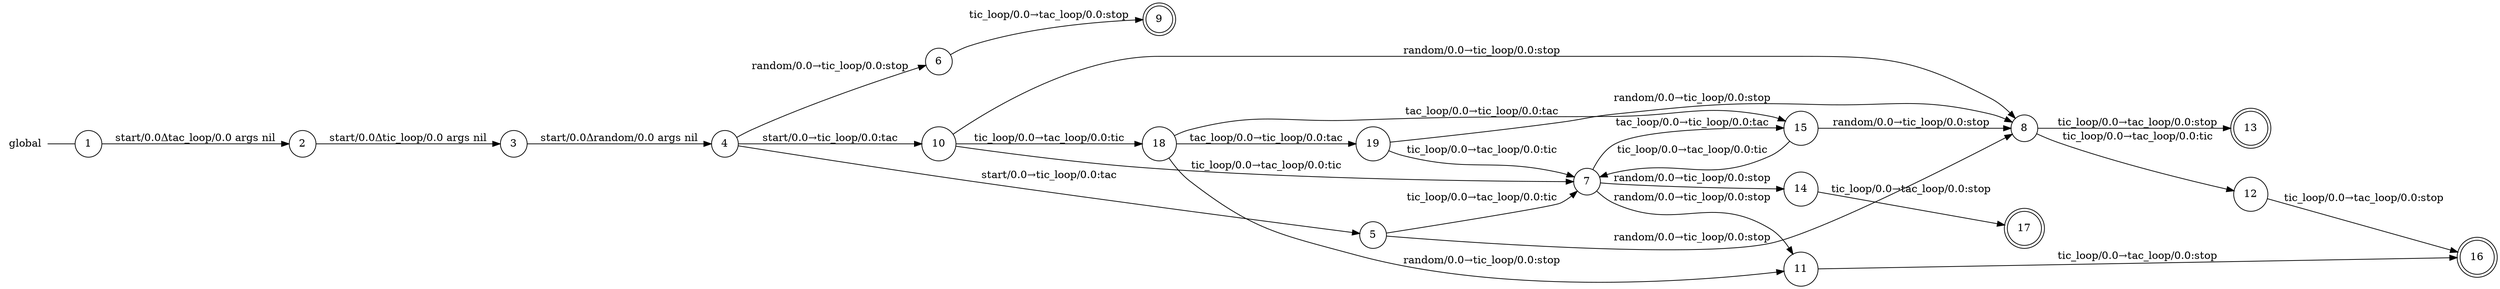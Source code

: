 digraph global {
	rankdir="LR";
	n_0 [label="global", shape="plaintext"];
	n_1 [id="14", shape=circle, label="14"];
	n_2 [id="9", shape=doublecircle, label="9"];
	n_3 [id="8", shape=circle, label="8"];
	n_4 [id="17", shape=doublecircle, label="17"];
	n_5 [id="1", shape=circle, label="1"];
	n_0 -> n_5 [arrowhead=none];
	n_6 [id="7", shape=circle, label="7"];
	n_7 [id="16", shape=doublecircle, label="16"];
	n_8 [id="19", shape=circle, label="19"];
	n_9 [id="4", shape=circle, label="4"];
	n_10 [id="6", shape=circle, label="6"];
	n_11 [id="3", shape=circle, label="3"];
	n_12 [id="12", shape=circle, label="12"];
	n_13 [id="18", shape=circle, label="18"];
	n_14 [id="2", shape=circle, label="2"];
	n_15 [id="11", shape=circle, label="11"];
	n_16 [id="15", shape=circle, label="15"];
	n_17 [id="10", shape=circle, label="10"];
	n_18 [id="13", shape=doublecircle, label="13"];
	n_19 [id="5", shape=circle, label="5"];

	n_3 -> n_18 [id="[$e|11]", label="tic_loop/0.0→tac_loop/0.0:stop"];
	n_17 -> n_6 [id="[$e|12]", label="tic_loop/0.0→tac_loop/0.0:tic"];
	n_13 -> n_8 [id="[$e|24]", label="tac_loop/0.0→tic_loop/0.0:tac"];
	n_8 -> n_3 [id="[$e|26]", label="random/0.0→tic_loop/0.0:stop"];
	n_17 -> n_13 [id="[$e|21]", label="tic_loop/0.0→tac_loop/0.0:tic"];
	n_19 -> n_3 [id="[$e|6]", label="random/0.0→tic_loop/0.0:stop"];
	n_9 -> n_17 [id="[$e|8]", label="start/0.0→tic_loop/0.0:tac"];
	n_1 -> n_4 [id="[$e|18]", label="tic_loop/0.0→tac_loop/0.0:stop"];
	n_5 -> n_14 [id="[$e|0]", label="start/0.0Δtac_loop/0.0 args nil"];
	n_12 -> n_7 [id="[$e|17]", label="tic_loop/0.0→tac_loop/0.0:stop"];
	n_16 -> n_6 [id="[$e|19]", label="tic_loop/0.0→tac_loop/0.0:tic"];
	n_6 -> n_15 [id="[$e|9]", label="random/0.0→tic_loop/0.0:stop"];
	n_6 -> n_1 [id="[$e|14]", label="random/0.0→tic_loop/0.0:stop"];
	n_9 -> n_10 [id="[$e|4]", label="random/0.0→tic_loop/0.0:stop"];
	n_19 -> n_6 [id="[$e|5]", label="tic_loop/0.0→tac_loop/0.0:tic"];
	n_13 -> n_16 [id="[$e|23]", label="tac_loop/0.0→tic_loop/0.0:tac"];
	n_14 -> n_11 [id="[$e|1]", label="start/0.0Δtic_loop/0.0 args nil"];
	n_16 -> n_3 [id="[$e|20]", label="random/0.0→tic_loop/0.0:stop"];
	n_15 -> n_7 [id="[$e|16]", label="tic_loop/0.0→tac_loop/0.0:stop"];
	n_3 -> n_12 [id="[$e|10]", label="tic_loop/0.0→tac_loop/0.0:tic"];
	n_9 -> n_19 [id="[$e|3]", label="start/0.0→tic_loop/0.0:tac"];
	n_10 -> n_2 [id="[$e|7]", label="tic_loop/0.0→tac_loop/0.0:stop"];
	n_17 -> n_3 [id="[$e|13]", label="random/0.0→tic_loop/0.0:stop"];
	n_8 -> n_6 [id="[$e|25]", label="tic_loop/0.0→tac_loop/0.0:tic"];
	n_11 -> n_9 [id="[$e|2]", label="start/0.0Δrandom/0.0 args nil"];
	n_13 -> n_15 [id="[$e|22]", label="random/0.0→tic_loop/0.0:stop"];
	n_6 -> n_16 [id="[$e|15]", label="tac_loop/0.0→tic_loop/0.0:tac"];
}
